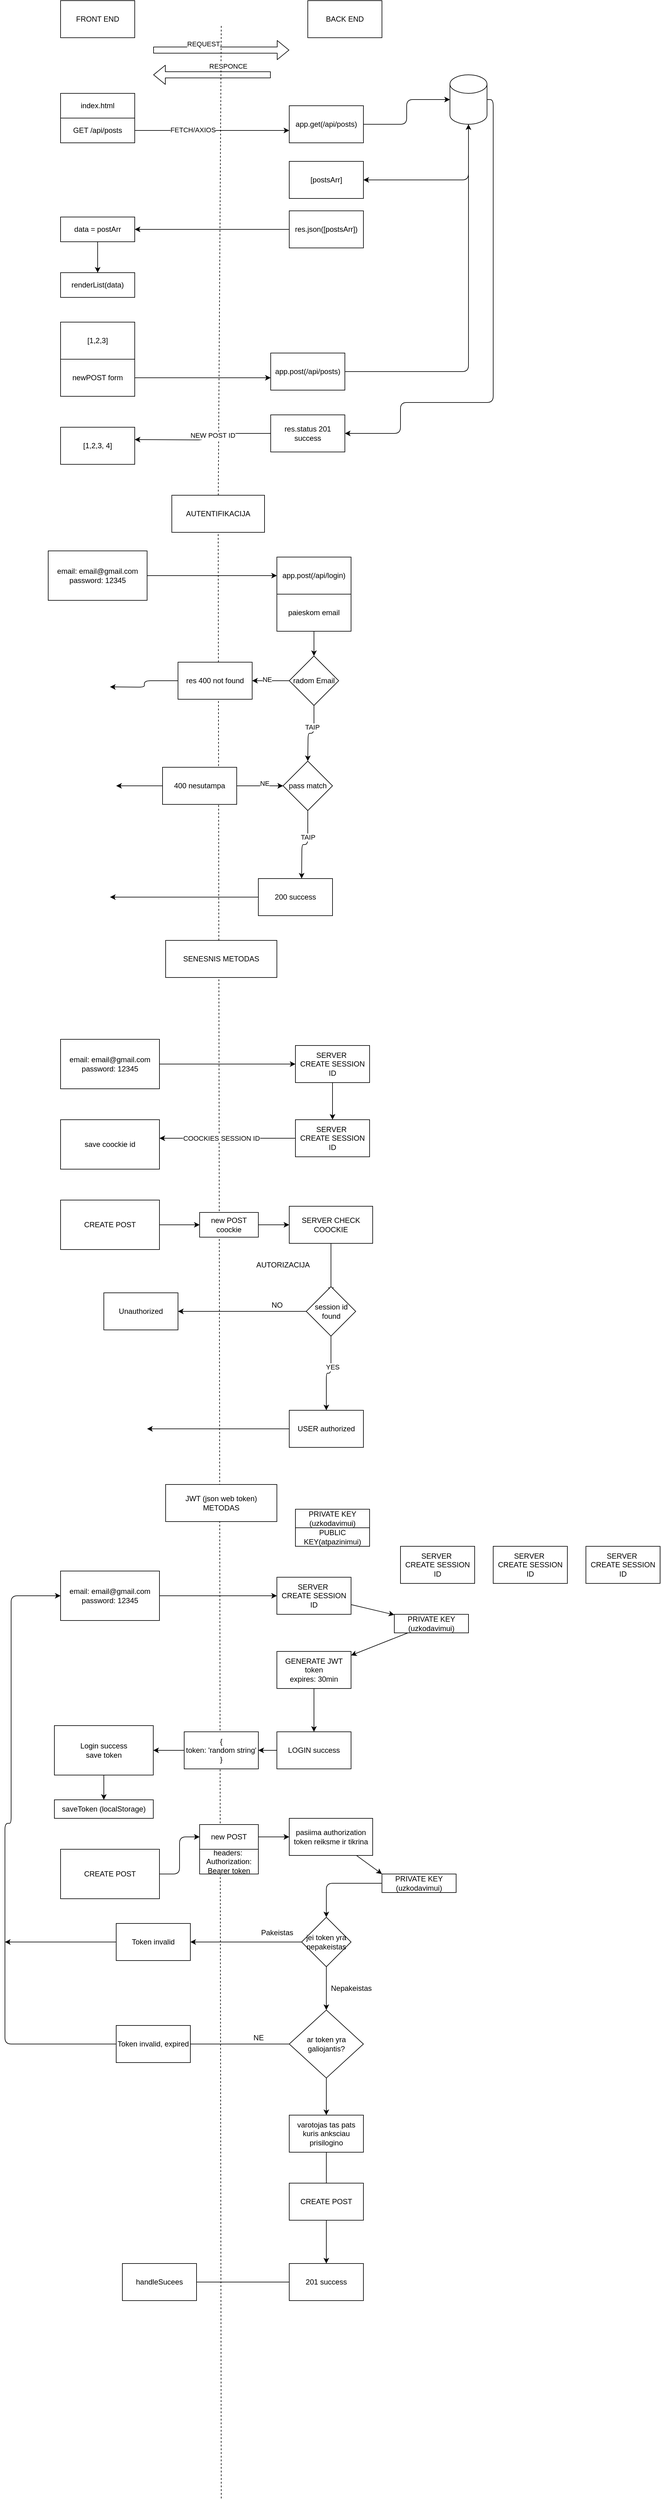<mxfile>
    <diagram id="axMLpAinwhNf4dnZb0Mf" name="Page-1">
        <mxGraphModel dx="809" dy="476" grid="1" gridSize="10" guides="1" tooltips="1" connect="1" arrows="1" fold="1" page="1" pageScale="1" pageWidth="850" pageHeight="1100" math="0" shadow="0">
            <root>
                <mxCell id="0"/>
                <mxCell id="1" parent="0"/>
                <mxCell id="2" value="FRONT END" style="rounded=0;whiteSpace=wrap;html=1;" parent="1" vertex="1">
                    <mxGeometry x="140" y="40" width="120" height="60" as="geometry"/>
                </mxCell>
                <mxCell id="3" value="" style="endArrow=none;dashed=1;html=1;startArrow=none;" parent="1" source="35" edge="1">
                    <mxGeometry width="50" height="50" relative="1" as="geometry">
                        <mxPoint x="400" y="1200" as="sourcePoint"/>
                        <mxPoint x="400" y="80" as="targetPoint"/>
                    </mxGeometry>
                </mxCell>
                <mxCell id="4" value="BACK END" style="rounded=0;whiteSpace=wrap;html=1;" parent="1" vertex="1">
                    <mxGeometry x="540" y="40" width="120" height="60" as="geometry"/>
                </mxCell>
                <mxCell id="5" value="" style="shape=flexArrow;endArrow=classic;html=1;" parent="1" edge="1">
                    <mxGeometry width="50" height="50" relative="1" as="geometry">
                        <mxPoint x="290" y="120" as="sourcePoint"/>
                        <mxPoint x="510" y="120" as="targetPoint"/>
                    </mxGeometry>
                </mxCell>
                <mxCell id="6" value="REQUEST" style="edgeLabel;html=1;align=center;verticalAlign=middle;resizable=0;points=[];" parent="5" vertex="1" connectable="0">
                    <mxGeometry x="-0.269" y="-2" relative="1" as="geometry">
                        <mxPoint y="-12" as="offset"/>
                    </mxGeometry>
                </mxCell>
                <mxCell id="7" value="" style="shape=flexArrow;endArrow=classic;html=1;" parent="1" edge="1">
                    <mxGeometry width="50" height="50" relative="1" as="geometry">
                        <mxPoint x="480" y="160" as="sourcePoint"/>
                        <mxPoint x="290" y="160" as="targetPoint"/>
                    </mxGeometry>
                </mxCell>
                <mxCell id="8" value="RESPONCE" style="edgeLabel;html=1;align=center;verticalAlign=middle;resizable=0;points=[];" parent="7" vertex="1" connectable="0">
                    <mxGeometry x="-0.269" y="-2" relative="1" as="geometry">
                        <mxPoint y="-12" as="offset"/>
                    </mxGeometry>
                </mxCell>
                <mxCell id="9" value="index.html" style="rounded=0;whiteSpace=wrap;html=1;" parent="1" vertex="1">
                    <mxGeometry x="140" y="190" width="120" height="40" as="geometry"/>
                </mxCell>
                <mxCell id="11" style="edgeStyle=none;html=1;" parent="1" source="10" edge="1">
                    <mxGeometry relative="1" as="geometry">
                        <mxPoint x="510" y="250" as="targetPoint"/>
                    </mxGeometry>
                </mxCell>
                <mxCell id="12" value="FETCH/AXIOS" style="edgeLabel;html=1;align=center;verticalAlign=middle;resizable=0;points=[];" parent="11" vertex="1" connectable="0">
                    <mxGeometry x="-0.252" y="1" relative="1" as="geometry">
                        <mxPoint as="offset"/>
                    </mxGeometry>
                </mxCell>
                <mxCell id="10" value="GET /api/posts" style="rounded=0;whiteSpace=wrap;html=1;" parent="1" vertex="1">
                    <mxGeometry x="140" y="230" width="120" height="40" as="geometry"/>
                </mxCell>
                <mxCell id="15" style="edgeStyle=orthogonalEdgeStyle;html=1;entryX=0;entryY=0.5;entryDx=0;entryDy=0;entryPerimeter=0;" parent="1" source="13" target="14" edge="1">
                    <mxGeometry relative="1" as="geometry"/>
                </mxCell>
                <mxCell id="13" value="app.get(/api/posts)" style="rounded=0;whiteSpace=wrap;html=1;" parent="1" vertex="1">
                    <mxGeometry x="510" y="210" width="120" height="60" as="geometry"/>
                </mxCell>
                <mxCell id="16" style="edgeStyle=orthogonalEdgeStyle;html=1;entryX=1;entryY=0.5;entryDx=0;entryDy=0;" parent="1" source="14" target="17" edge="1">
                    <mxGeometry relative="1" as="geometry">
                        <mxPoint x="640" y="330" as="targetPoint"/>
                        <Array as="points">
                            <mxPoint x="800" y="330"/>
                        </Array>
                    </mxGeometry>
                </mxCell>
                <mxCell id="29" style="edgeStyle=orthogonalEdgeStyle;html=1;entryX=1;entryY=0.5;entryDx=0;entryDy=0;" parent="1" source="14" target="30" edge="1">
                    <mxGeometry relative="1" as="geometry">
                        <Array as="points">
                            <mxPoint x="840" y="200"/>
                            <mxPoint x="840" y="690"/>
                            <mxPoint x="690" y="690"/>
                            <mxPoint x="690" y="740"/>
                        </Array>
                    </mxGeometry>
                </mxCell>
                <mxCell id="14" value="" style="shape=cylinder3;whiteSpace=wrap;html=1;boundedLbl=1;backgroundOutline=1;size=15;" parent="1" vertex="1">
                    <mxGeometry x="770" y="160" width="60" height="80" as="geometry"/>
                </mxCell>
                <mxCell id="17" value="[postsArr]" style="rounded=0;whiteSpace=wrap;html=1;" parent="1" vertex="1">
                    <mxGeometry x="510" y="300" width="120" height="60" as="geometry"/>
                </mxCell>
                <mxCell id="19" style="edgeStyle=orthogonalEdgeStyle;html=1;entryX=1;entryY=0.5;entryDx=0;entryDy=0;" parent="1" source="18" target="20" edge="1">
                    <mxGeometry relative="1" as="geometry">
                        <mxPoint x="270" y="410" as="targetPoint"/>
                    </mxGeometry>
                </mxCell>
                <mxCell id="18" value="res.json([postsArr])" style="rounded=0;whiteSpace=wrap;html=1;" parent="1" vertex="1">
                    <mxGeometry x="510" y="380" width="120" height="60" as="geometry"/>
                </mxCell>
                <mxCell id="22" value="" style="edgeStyle=orthogonalEdgeStyle;html=1;" parent="1" source="20" target="21" edge="1">
                    <mxGeometry relative="1" as="geometry"/>
                </mxCell>
                <mxCell id="20" value="data = postArr" style="rounded=0;whiteSpace=wrap;html=1;" parent="1" vertex="1">
                    <mxGeometry x="140" y="390" width="120" height="40" as="geometry"/>
                </mxCell>
                <mxCell id="21" value="renderList(data)" style="rounded=0;whiteSpace=wrap;html=1;" parent="1" vertex="1">
                    <mxGeometry x="140" y="480" width="120" height="40" as="geometry"/>
                </mxCell>
                <mxCell id="23" value="[1,2,3]" style="rounded=0;whiteSpace=wrap;html=1;" parent="1" vertex="1">
                    <mxGeometry x="140" y="560" width="120" height="60" as="geometry"/>
                </mxCell>
                <mxCell id="26" style="edgeStyle=orthogonalEdgeStyle;html=1;" parent="1" source="25" edge="1">
                    <mxGeometry relative="1" as="geometry">
                        <mxPoint x="480" y="650" as="targetPoint"/>
                    </mxGeometry>
                </mxCell>
                <mxCell id="25" value="newPOST form" style="rounded=0;whiteSpace=wrap;html=1;" parent="1" vertex="1">
                    <mxGeometry x="140" y="620" width="120" height="60" as="geometry"/>
                </mxCell>
                <mxCell id="28" style="edgeStyle=orthogonalEdgeStyle;html=1;entryX=0.5;entryY=1;entryDx=0;entryDy=0;entryPerimeter=0;" parent="1" source="27" target="14" edge="1">
                    <mxGeometry relative="1" as="geometry"/>
                </mxCell>
                <mxCell id="27" value="app.post(/api/posts)" style="rounded=0;whiteSpace=wrap;html=1;" parent="1" vertex="1">
                    <mxGeometry x="480" y="610" width="120" height="60" as="geometry"/>
                </mxCell>
                <mxCell id="31" style="edgeStyle=orthogonalEdgeStyle;html=1;" parent="1" source="30" edge="1">
                    <mxGeometry relative="1" as="geometry">
                        <mxPoint x="260" y="750" as="targetPoint"/>
                    </mxGeometry>
                </mxCell>
                <mxCell id="32" value="NEW POST ID" style="edgeLabel;html=1;align=center;verticalAlign=middle;resizable=0;points=[];" parent="31" vertex="1" connectable="0">
                    <mxGeometry x="-0.183" y="3" relative="1" as="geometry">
                        <mxPoint as="offset"/>
                    </mxGeometry>
                </mxCell>
                <mxCell id="30" value="res.status 201 success" style="rounded=0;whiteSpace=wrap;html=1;" parent="1" vertex="1">
                    <mxGeometry x="480" y="710" width="120" height="60" as="geometry"/>
                </mxCell>
                <mxCell id="33" value="[1,2,3, 4]" style="rounded=0;whiteSpace=wrap;html=1;" parent="1" vertex="1">
                    <mxGeometry x="140" y="730" width="120" height="60" as="geometry"/>
                </mxCell>
                <mxCell id="36" value="" style="endArrow=none;dashed=1;html=1;" parent="1" target="35" edge="1">
                    <mxGeometry width="50" height="50" relative="1" as="geometry">
                        <mxPoint x="400" y="4080" as="sourcePoint"/>
                        <mxPoint x="400" y="80" as="targetPoint"/>
                    </mxGeometry>
                </mxCell>
                <mxCell id="35" value="AUTENTIFIKACIJA" style="rounded=0;whiteSpace=wrap;html=1;" parent="1" vertex="1">
                    <mxGeometry x="320" y="840" width="150" height="60" as="geometry"/>
                </mxCell>
                <mxCell id="38" style="edgeStyle=orthogonalEdgeStyle;html=1;" parent="1" source="37" edge="1">
                    <mxGeometry relative="1" as="geometry">
                        <mxPoint x="490" y="970" as="targetPoint"/>
                    </mxGeometry>
                </mxCell>
                <mxCell id="37" value="email: email@gmail.com&lt;br&gt;password: 12345" style="rounded=0;whiteSpace=wrap;html=1;" parent="1" vertex="1">
                    <mxGeometry x="120" y="930" width="160" height="80" as="geometry"/>
                </mxCell>
                <mxCell id="39" value="app.post(/api/login)" style="rounded=0;whiteSpace=wrap;html=1;" parent="1" vertex="1">
                    <mxGeometry x="490" y="940" width="120" height="60" as="geometry"/>
                </mxCell>
                <mxCell id="47" style="edgeStyle=orthogonalEdgeStyle;html=1;entryX=0.5;entryY=0;entryDx=0;entryDy=0;" parent="1" source="40" target="41" edge="1">
                    <mxGeometry relative="1" as="geometry"/>
                </mxCell>
                <mxCell id="40" value="paieskom email" style="rounded=0;whiteSpace=wrap;html=1;" parent="1" vertex="1">
                    <mxGeometry x="490" y="1000" width="120" height="60" as="geometry"/>
                </mxCell>
                <mxCell id="42" style="edgeStyle=orthogonalEdgeStyle;html=1;" parent="1" source="41" edge="1">
                    <mxGeometry relative="1" as="geometry">
                        <mxPoint x="540" y="1270" as="targetPoint"/>
                    </mxGeometry>
                </mxCell>
                <mxCell id="48" value="TAIP" style="edgeLabel;html=1;align=center;verticalAlign=middle;resizable=0;points=[];" parent="42" vertex="1" connectable="0">
                    <mxGeometry x="-0.292" y="-3" relative="1" as="geometry">
                        <mxPoint as="offset"/>
                    </mxGeometry>
                </mxCell>
                <mxCell id="43" style="edgeStyle=orthogonalEdgeStyle;html=1;" parent="1" source="41" target="45" edge="1">
                    <mxGeometry relative="1" as="geometry">
                        <mxPoint x="290" y="1140" as="targetPoint"/>
                    </mxGeometry>
                </mxCell>
                <mxCell id="44" value="NE" style="edgeLabel;html=1;align=center;verticalAlign=middle;resizable=0;points=[];" parent="43" vertex="1" connectable="0">
                    <mxGeometry x="0.2" y="-2" relative="1" as="geometry">
                        <mxPoint as="offset"/>
                    </mxGeometry>
                </mxCell>
                <mxCell id="41" value="radom Email" style="rhombus;whiteSpace=wrap;html=1;rounded=0;" parent="1" vertex="1">
                    <mxGeometry x="510" y="1100" width="80" height="80" as="geometry"/>
                </mxCell>
                <mxCell id="46" style="edgeStyle=orthogonalEdgeStyle;html=1;" parent="1" source="45" edge="1">
                    <mxGeometry relative="1" as="geometry">
                        <mxPoint x="220" y="1150" as="targetPoint"/>
                    </mxGeometry>
                </mxCell>
                <mxCell id="45" value="res 400 not found" style="rounded=0;whiteSpace=wrap;html=1;" parent="1" vertex="1">
                    <mxGeometry x="330" y="1110" width="120" height="60" as="geometry"/>
                </mxCell>
                <mxCell id="50" style="edgeStyle=orthogonalEdgeStyle;html=1;startArrow=none;" parent="1" source="51" edge="1">
                    <mxGeometry relative="1" as="geometry">
                        <mxPoint x="230" y="1310" as="targetPoint"/>
                    </mxGeometry>
                </mxCell>
                <mxCell id="54" style="edgeStyle=orthogonalEdgeStyle;html=1;" parent="1" source="49" edge="1">
                    <mxGeometry relative="1" as="geometry">
                        <mxPoint x="530" y="1460" as="targetPoint"/>
                    </mxGeometry>
                </mxCell>
                <mxCell id="55" value="TAIP" style="edgeLabel;html=1;align=center;verticalAlign=middle;resizable=0;points=[];" parent="54" vertex="1" connectable="0">
                    <mxGeometry x="-0.278" relative="1" as="geometry">
                        <mxPoint as="offset"/>
                    </mxGeometry>
                </mxCell>
                <mxCell id="49" value="pass match" style="rhombus;whiteSpace=wrap;html=1;rounded=0;" parent="1" vertex="1">
                    <mxGeometry x="500" y="1270" width="80" height="80" as="geometry"/>
                </mxCell>
                <mxCell id="53" value="" style="edgeStyle=orthogonalEdgeStyle;html=1;endArrow=none;" parent="1" source="49" target="51" edge="1">
                    <mxGeometry relative="1" as="geometry">
                        <mxPoint x="230" y="1310" as="targetPoint"/>
                        <mxPoint x="500" y="1310" as="sourcePoint"/>
                    </mxGeometry>
                </mxCell>
                <mxCell id="56" value="" style="edgeStyle=orthogonalEdgeStyle;html=1;" parent="1" source="51" target="49" edge="1">
                    <mxGeometry relative="1" as="geometry"/>
                </mxCell>
                <mxCell id="57" value="NE" style="edgeLabel;html=1;align=center;verticalAlign=middle;resizable=0;points=[];" parent="56" vertex="1" connectable="0">
                    <mxGeometry x="0.181" y="4" relative="1" as="geometry">
                        <mxPoint as="offset"/>
                    </mxGeometry>
                </mxCell>
                <mxCell id="51" value="400 nesutampa" style="rounded=0;whiteSpace=wrap;html=1;" parent="1" vertex="1">
                    <mxGeometry x="305" y="1280" width="120" height="60" as="geometry"/>
                </mxCell>
                <mxCell id="59" style="edgeStyle=orthogonalEdgeStyle;html=1;" parent="1" source="58" edge="1">
                    <mxGeometry relative="1" as="geometry">
                        <mxPoint x="220" y="1490" as="targetPoint"/>
                    </mxGeometry>
                </mxCell>
                <mxCell id="58" value="200 success" style="rounded=0;whiteSpace=wrap;html=1;" parent="1" vertex="1">
                    <mxGeometry x="460" y="1460" width="120" height="60" as="geometry"/>
                </mxCell>
                <mxCell id="60" value="SENESNIS METODAS" style="rounded=0;whiteSpace=wrap;html=1;" parent="1" vertex="1">
                    <mxGeometry x="310" y="1560" width="180" height="60" as="geometry"/>
                </mxCell>
                <mxCell id="63" style="edgeStyle=orthogonalEdgeStyle;html=1;" parent="1" source="62" target="64" edge="1">
                    <mxGeometry relative="1" as="geometry">
                        <mxPoint x="470" y="1760" as="targetPoint"/>
                    </mxGeometry>
                </mxCell>
                <mxCell id="62" value="email: email@gmail.com&lt;br&gt;password: 12345" style="rounded=0;whiteSpace=wrap;html=1;" parent="1" vertex="1">
                    <mxGeometry x="140" y="1720" width="160" height="80" as="geometry"/>
                </mxCell>
                <mxCell id="70" style="edgeStyle=orthogonalEdgeStyle;html=1;entryX=0.5;entryY=0;entryDx=0;entryDy=0;" parent="1" source="64" target="65" edge="1">
                    <mxGeometry relative="1" as="geometry"/>
                </mxCell>
                <mxCell id="64" value="SERVER&amp;nbsp;&lt;br&gt;CREATE SESSION ID" style="rounded=0;whiteSpace=wrap;html=1;" parent="1" vertex="1">
                    <mxGeometry x="520" y="1730" width="120" height="60" as="geometry"/>
                </mxCell>
                <mxCell id="66" style="edgeStyle=orthogonalEdgeStyle;html=1;" parent="1" source="65" edge="1">
                    <mxGeometry relative="1" as="geometry">
                        <mxPoint x="300" y="1880" as="targetPoint"/>
                    </mxGeometry>
                </mxCell>
                <mxCell id="67" value="COOCKIES SESSION ID" style="edgeLabel;html=1;align=center;verticalAlign=middle;resizable=0;points=[];" parent="66" vertex="1" connectable="0">
                    <mxGeometry x="-0.228" y="1" relative="1" as="geometry">
                        <mxPoint x="-35" y="-1" as="offset"/>
                    </mxGeometry>
                </mxCell>
                <mxCell id="65" value="SERVER&amp;nbsp;&lt;br&gt;CREATE SESSION ID" style="rounded=0;whiteSpace=wrap;html=1;" parent="1" vertex="1">
                    <mxGeometry x="520" y="1850" width="120" height="60" as="geometry"/>
                </mxCell>
                <mxCell id="68" value="save coockie id" style="rounded=0;whiteSpace=wrap;html=1;" parent="1" vertex="1">
                    <mxGeometry x="140" y="1850" width="160" height="80" as="geometry"/>
                </mxCell>
                <mxCell id="73" value="" style="edgeStyle=orthogonalEdgeStyle;html=1;" parent="1" source="69" target="72" edge="1">
                    <mxGeometry relative="1" as="geometry"/>
                </mxCell>
                <mxCell id="69" value="CREATE POST" style="rounded=0;whiteSpace=wrap;html=1;" parent="1" vertex="1">
                    <mxGeometry x="140" y="1980" width="160" height="80" as="geometry"/>
                </mxCell>
                <mxCell id="75" value="" style="edgeStyle=orthogonalEdgeStyle;html=1;" parent="1" source="72" target="74" edge="1">
                    <mxGeometry relative="1" as="geometry"/>
                </mxCell>
                <mxCell id="72" value="new POST&lt;br&gt;coockie" style="rounded=0;whiteSpace=wrap;html=1;" parent="1" vertex="1">
                    <mxGeometry x="365" y="2000" width="95" height="40" as="geometry"/>
                </mxCell>
                <mxCell id="76" style="edgeStyle=orthogonalEdgeStyle;html=1;" parent="1" source="74" edge="1">
                    <mxGeometry relative="1" as="geometry">
                        <mxPoint x="577.5" y="2130" as="targetPoint"/>
                    </mxGeometry>
                </mxCell>
                <mxCell id="74" value="SERVER CHECK&lt;br&gt;COOCKIE" style="rounded=0;whiteSpace=wrap;html=1;" parent="1" vertex="1">
                    <mxGeometry x="510" y="1990" width="135" height="60" as="geometry"/>
                </mxCell>
                <mxCell id="79" value="" style="edgeStyle=orthogonalEdgeStyle;html=1;" parent="1" source="77" target="81" edge="1">
                    <mxGeometry relative="1" as="geometry">
                        <mxPoint x="320" y="2160" as="targetPoint"/>
                    </mxGeometry>
                </mxCell>
                <mxCell id="83" value="" style="edgeStyle=orthogonalEdgeStyle;html=1;" parent="1" source="77" target="84" edge="1">
                    <mxGeometry relative="1" as="geometry">
                        <mxPoint x="577.5" y="2280" as="targetPoint"/>
                    </mxGeometry>
                </mxCell>
                <mxCell id="85" value="YES" style="edgeLabel;html=1;align=center;verticalAlign=middle;resizable=0;points=[];" parent="83" vertex="1" connectable="0">
                    <mxGeometry x="-0.213" y="2" relative="1" as="geometry">
                        <mxPoint as="offset"/>
                    </mxGeometry>
                </mxCell>
                <mxCell id="77" value="session id found" style="rhombus;whiteSpace=wrap;html=1;" parent="1" vertex="1">
                    <mxGeometry x="537.5" y="2120" width="80" height="80" as="geometry"/>
                </mxCell>
                <mxCell id="80" value="NO" style="text;html=1;align=center;verticalAlign=middle;resizable=0;points=[];autosize=1;strokeColor=none;fillColor=none;" parent="1" vertex="1">
                    <mxGeometry x="470" y="2135" width="40" height="30" as="geometry"/>
                </mxCell>
                <mxCell id="81" value="Unauthorized" style="rounded=0;whiteSpace=wrap;html=1;" parent="1" vertex="1">
                    <mxGeometry x="210" y="2130" width="120" height="60" as="geometry"/>
                </mxCell>
                <mxCell id="86" style="edgeStyle=orthogonalEdgeStyle;html=1;" parent="1" source="84" edge="1">
                    <mxGeometry relative="1" as="geometry">
                        <mxPoint x="280" y="2350" as="targetPoint"/>
                    </mxGeometry>
                </mxCell>
                <mxCell id="84" value="USER authorized" style="rounded=0;whiteSpace=wrap;html=1;" parent="1" vertex="1">
                    <mxGeometry x="510" y="2320" width="120" height="60" as="geometry"/>
                </mxCell>
                <mxCell id="87" value="AUTORIZACIJA" style="text;html=1;strokeColor=none;fillColor=none;align=center;verticalAlign=middle;whiteSpace=wrap;rounded=0;" parent="1" vertex="1">
                    <mxGeometry x="430" y="2070" width="140" height="30" as="geometry"/>
                </mxCell>
                <mxCell id="88" value="JWT (json web token) METODAS" style="rounded=0;whiteSpace=wrap;html=1;" vertex="1" parent="1">
                    <mxGeometry x="310" y="2440" width="180" height="60" as="geometry"/>
                </mxCell>
                <mxCell id="90" style="edgeStyle=none;html=1;" edge="1" parent="1" source="89">
                    <mxGeometry relative="1" as="geometry">
                        <mxPoint x="490" y="2620" as="targetPoint"/>
                    </mxGeometry>
                </mxCell>
                <mxCell id="89" value="email: email@gmail.com&lt;br&gt;password: 12345" style="rounded=0;whiteSpace=wrap;html=1;" vertex="1" parent="1">
                    <mxGeometry x="140" y="2580" width="160" height="80" as="geometry"/>
                </mxCell>
                <mxCell id="96" style="edgeStyle=none;html=1;" edge="1" parent="1" source="91" target="94">
                    <mxGeometry relative="1" as="geometry"/>
                </mxCell>
                <mxCell id="91" value="SERVER&amp;nbsp;&lt;br&gt;CREATE SESSION ID" style="rounded=0;whiteSpace=wrap;html=1;" vertex="1" parent="1">
                    <mxGeometry x="490" y="2590" width="120" height="60" as="geometry"/>
                </mxCell>
                <mxCell id="92" value="PRIVATE KEY&lt;br&gt;(uzkodavimui)" style="rounded=0;whiteSpace=wrap;html=1;" vertex="1" parent="1">
                    <mxGeometry x="520" y="2480" width="120" height="30" as="geometry"/>
                </mxCell>
                <mxCell id="93" value="PUBLIC KEY(atpazinimui)" style="rounded=0;whiteSpace=wrap;html=1;" vertex="1" parent="1">
                    <mxGeometry x="520" y="2510" width="120" height="30" as="geometry"/>
                </mxCell>
                <mxCell id="97" style="edgeStyle=none;html=1;" edge="1" parent="1" source="94" target="95">
                    <mxGeometry relative="1" as="geometry"/>
                </mxCell>
                <mxCell id="94" value="PRIVATE KEY&lt;br&gt;(uzkodavimui)" style="rounded=0;whiteSpace=wrap;html=1;" vertex="1" parent="1">
                    <mxGeometry x="680" y="2650" width="120" height="30" as="geometry"/>
                </mxCell>
                <mxCell id="99" value="" style="edgeStyle=none;html=1;" edge="1" parent="1" source="95" target="98">
                    <mxGeometry relative="1" as="geometry"/>
                </mxCell>
                <mxCell id="95" value="GENERATE JWT token&lt;br&gt;expires: 30min" style="rounded=0;whiteSpace=wrap;html=1;" vertex="1" parent="1">
                    <mxGeometry x="490" y="2710" width="120" height="60" as="geometry"/>
                </mxCell>
                <mxCell id="103" style="edgeStyle=none;html=1;entryX=1;entryY=0.5;entryDx=0;entryDy=0;" edge="1" parent="1" source="98" target="101">
                    <mxGeometry relative="1" as="geometry"/>
                </mxCell>
                <mxCell id="98" value="LOGIN success" style="rounded=0;whiteSpace=wrap;html=1;" vertex="1" parent="1">
                    <mxGeometry x="490" y="2840" width="120" height="60" as="geometry"/>
                </mxCell>
                <mxCell id="104" style="edgeStyle=none;html=1;entryX=1;entryY=0.5;entryDx=0;entryDy=0;" edge="1" parent="1" source="101" target="102">
                    <mxGeometry relative="1" as="geometry"/>
                </mxCell>
                <mxCell id="101" value="{&lt;br&gt;token: 'random string'&lt;br&gt;}" style="rounded=0;whiteSpace=wrap;html=1;" vertex="1" parent="1">
                    <mxGeometry x="340" y="2840" width="120" height="60" as="geometry"/>
                </mxCell>
                <mxCell id="133" style="edgeStyle=none;html=1;entryX=0.5;entryY=0;entryDx=0;entryDy=0;" edge="1" parent="1" source="102" target="132">
                    <mxGeometry relative="1" as="geometry"/>
                </mxCell>
                <mxCell id="102" value="Login success&lt;br&gt;save token" style="rounded=0;whiteSpace=wrap;html=1;" vertex="1" parent="1">
                    <mxGeometry x="130" y="2830" width="160" height="80" as="geometry"/>
                </mxCell>
                <mxCell id="105" value="" style="edgeStyle=orthogonalEdgeStyle;html=1;" edge="1" source="106" target="108" parent="1">
                    <mxGeometry relative="1" as="geometry"/>
                </mxCell>
                <mxCell id="106" value="CREATE POST" style="rounded=0;whiteSpace=wrap;html=1;" vertex="1" parent="1">
                    <mxGeometry x="140" y="3030" width="160" height="80" as="geometry"/>
                </mxCell>
                <mxCell id="107" value="" style="edgeStyle=orthogonalEdgeStyle;html=1;" edge="1" source="108" target="109" parent="1">
                    <mxGeometry relative="1" as="geometry"/>
                </mxCell>
                <mxCell id="108" value="new POST&lt;br&gt;" style="rounded=0;whiteSpace=wrap;html=1;" vertex="1" parent="1">
                    <mxGeometry x="365" y="2990" width="95" height="40" as="geometry"/>
                </mxCell>
                <mxCell id="112" style="edgeStyle=none;html=1;entryX=0;entryY=0;entryDx=0;entryDy=0;" edge="1" parent="1" source="109" target="111">
                    <mxGeometry relative="1" as="geometry"/>
                </mxCell>
                <mxCell id="109" value="pasiima authorization token reiksme ir tikrina" style="rounded=0;whiteSpace=wrap;html=1;" vertex="1" parent="1">
                    <mxGeometry x="510" y="2980" width="135" height="60" as="geometry"/>
                </mxCell>
                <mxCell id="110" value="headers:&amp;nbsp;&lt;br&gt;Authorization: Bearer token" style="rounded=0;whiteSpace=wrap;html=1;" vertex="1" parent="1">
                    <mxGeometry x="365" y="3030" width="95" height="40" as="geometry"/>
                </mxCell>
                <mxCell id="135" style="edgeStyle=orthogonalEdgeStyle;html=1;" edge="1" parent="1" source="111" target="113">
                    <mxGeometry relative="1" as="geometry"/>
                </mxCell>
                <mxCell id="111" value="PRIVATE KEY&lt;br&gt;(uzkodavimui)" style="rounded=0;whiteSpace=wrap;html=1;" vertex="1" parent="1">
                    <mxGeometry x="660" y="3070" width="120" height="30" as="geometry"/>
                </mxCell>
                <mxCell id="114" style="edgeStyle=none;html=1;" edge="1" parent="1" source="113">
                    <mxGeometry relative="1" as="geometry">
                        <mxPoint x="570" y="3290" as="targetPoint"/>
                    </mxGeometry>
                </mxCell>
                <mxCell id="115" style="edgeStyle=none;html=1;" edge="1" parent="1" source="113" target="117">
                    <mxGeometry relative="1" as="geometry">
                        <mxPoint x="340" y="3180" as="targetPoint"/>
                    </mxGeometry>
                </mxCell>
                <mxCell id="113" value="jei token yra nepakeistas" style="rhombus;whiteSpace=wrap;html=1;" vertex="1" parent="1">
                    <mxGeometry x="530" y="3140" width="80" height="80" as="geometry"/>
                </mxCell>
                <mxCell id="116" value="Pakeistas" style="text;html=1;align=center;verticalAlign=middle;resizable=0;points=[];autosize=1;strokeColor=none;fillColor=none;" vertex="1" parent="1">
                    <mxGeometry x="450" y="3150" width="80" height="30" as="geometry"/>
                </mxCell>
                <mxCell id="136" style="edgeStyle=orthogonalEdgeStyle;html=1;" edge="1" parent="1" source="117">
                    <mxGeometry relative="1" as="geometry">
                        <mxPoint x="50" y="3180" as="targetPoint"/>
                    </mxGeometry>
                </mxCell>
                <mxCell id="117" value="Token invalid" style="rounded=0;whiteSpace=wrap;html=1;" vertex="1" parent="1">
                    <mxGeometry x="230" y="3150" width="120" height="60" as="geometry"/>
                </mxCell>
                <mxCell id="118" value="Nepakeistas" style="text;html=1;align=center;verticalAlign=middle;resizable=0;points=[];autosize=1;strokeColor=none;fillColor=none;" vertex="1" parent="1">
                    <mxGeometry x="565" y="3240" width="90" height="30" as="geometry"/>
                </mxCell>
                <mxCell id="120" style="edgeStyle=none;html=1;" edge="1" parent="1" source="119">
                    <mxGeometry relative="1" as="geometry">
                        <mxPoint x="290" y="3345" as="targetPoint"/>
                    </mxGeometry>
                </mxCell>
                <mxCell id="123" style="edgeStyle=none;html=1;entryX=0.5;entryY=0;entryDx=0;entryDy=0;" edge="1" parent="1" source="119" target="125">
                    <mxGeometry relative="1" as="geometry">
                        <mxPoint x="570" y="3490" as="targetPoint"/>
                    </mxGeometry>
                </mxCell>
                <mxCell id="119" value="ar token yra galiojantis?" style="rhombus;whiteSpace=wrap;html=1;" vertex="1" parent="1">
                    <mxGeometry x="510" y="3290" width="120" height="110" as="geometry"/>
                </mxCell>
                <mxCell id="121" value="NE" style="text;html=1;align=center;verticalAlign=middle;resizable=0;points=[];autosize=1;strokeColor=none;fillColor=none;" vertex="1" parent="1">
                    <mxGeometry x="440" y="3320" width="40" height="30" as="geometry"/>
                </mxCell>
                <mxCell id="134" style="edgeStyle=orthogonalEdgeStyle;html=1;entryX=0;entryY=0.5;entryDx=0;entryDy=0;" edge="1" parent="1" source="122" target="89">
                    <mxGeometry relative="1" as="geometry">
                        <Array as="points">
                            <mxPoint x="50" y="3345"/>
                            <mxPoint x="50" y="2988"/>
                            <mxPoint x="60" y="2988"/>
                            <mxPoint x="60" y="2620"/>
                        </Array>
                    </mxGeometry>
                </mxCell>
                <mxCell id="122" value="Token invalid, expired" style="rounded=0;whiteSpace=wrap;html=1;" vertex="1" parent="1">
                    <mxGeometry x="230" y="3315" width="120" height="60" as="geometry"/>
                </mxCell>
                <mxCell id="126" style="edgeStyle=none;html=1;" edge="1" parent="1" source="125">
                    <mxGeometry relative="1" as="geometry">
                        <mxPoint x="570" y="3600" as="targetPoint"/>
                    </mxGeometry>
                </mxCell>
                <mxCell id="125" value="&lt;span style=&quot;&quot;&gt;varotojas tas pats kuris anksciau prisilogino&lt;/span&gt;" style="rounded=0;whiteSpace=wrap;html=1;" vertex="1" parent="1">
                    <mxGeometry x="510" y="3460" width="120" height="60" as="geometry"/>
                </mxCell>
                <mxCell id="130" style="edgeStyle=none;html=1;entryX=0.5;entryY=0;entryDx=0;entryDy=0;" edge="1" parent="1" source="127" target="128">
                    <mxGeometry relative="1" as="geometry"/>
                </mxCell>
                <mxCell id="127" value="&lt;span style=&quot;&quot;&gt;CREATE POST&lt;/span&gt;" style="rounded=0;whiteSpace=wrap;html=1;" vertex="1" parent="1">
                    <mxGeometry x="510" y="3570" width="120" height="60" as="geometry"/>
                </mxCell>
                <mxCell id="129" style="edgeStyle=none;html=1;" edge="1" parent="1" source="128">
                    <mxGeometry relative="1" as="geometry">
                        <mxPoint x="310" y="3730" as="targetPoint"/>
                    </mxGeometry>
                </mxCell>
                <mxCell id="128" value="&lt;span style=&quot;&quot;&gt;201 success&lt;/span&gt;" style="rounded=0;whiteSpace=wrap;html=1;" vertex="1" parent="1">
                    <mxGeometry x="510" y="3700" width="120" height="60" as="geometry"/>
                </mxCell>
                <mxCell id="131" value="handleSucees" style="rounded=0;whiteSpace=wrap;html=1;" vertex="1" parent="1">
                    <mxGeometry x="240" y="3700" width="120" height="60" as="geometry"/>
                </mxCell>
                <mxCell id="132" value="saveToken (localStorage)" style="rounded=0;whiteSpace=wrap;html=1;" vertex="1" parent="1">
                    <mxGeometry x="130" y="2950" width="160" height="30" as="geometry"/>
                </mxCell>
                <mxCell id="137" value="SERVER&amp;nbsp;&lt;br&gt;CREATE SESSION ID" style="rounded=0;whiteSpace=wrap;html=1;" vertex="1" parent="1">
                    <mxGeometry x="690" y="2540" width="120" height="60" as="geometry"/>
                </mxCell>
                <mxCell id="138" value="SERVER&amp;nbsp;&lt;br&gt;CREATE SESSION ID" style="rounded=0;whiteSpace=wrap;html=1;" vertex="1" parent="1">
                    <mxGeometry x="840" y="2540" width="120" height="60" as="geometry"/>
                </mxCell>
                <mxCell id="139" value="SERVER&amp;nbsp;&lt;br&gt;CREATE SESSION ID" style="rounded=0;whiteSpace=wrap;html=1;" vertex="1" parent="1">
                    <mxGeometry x="990" y="2540" width="120" height="60" as="geometry"/>
                </mxCell>
            </root>
        </mxGraphModel>
    </diagram>
</mxfile>